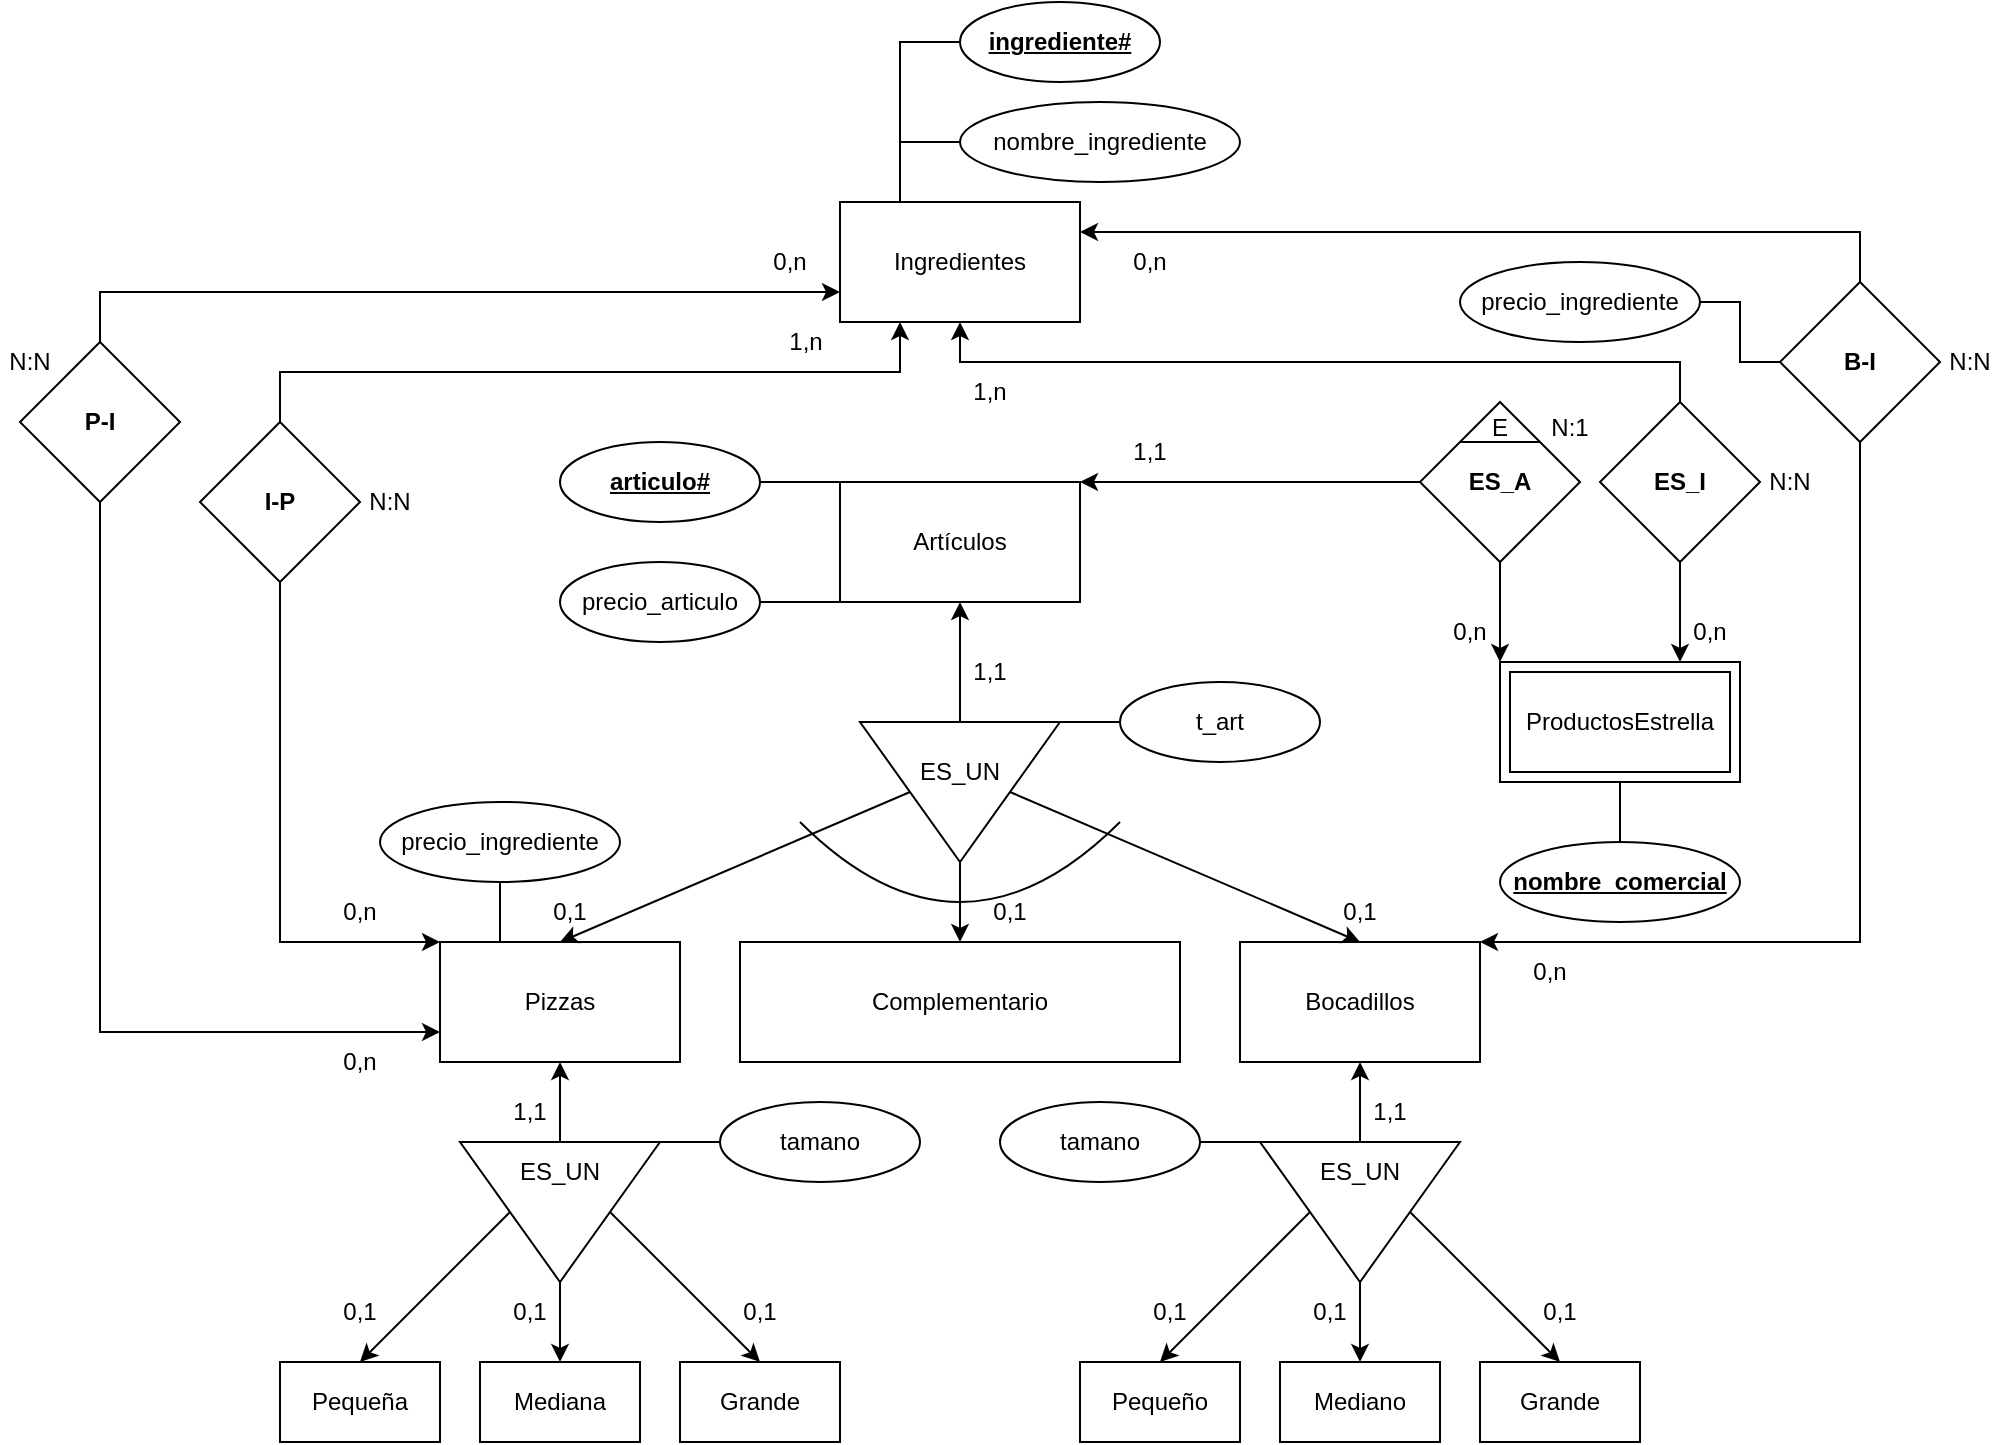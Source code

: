 <mxfile version="24.7.17">
  <diagram name="Page-1" id="9NPzJawyI3JbT69CDe69">
    <mxGraphModel dx="2289" dy="1373" grid="1" gridSize="10" guides="1" tooltips="1" connect="1" arrows="1" fold="1" page="1" pageScale="1" pageWidth="1200" pageHeight="1200" math="0" shadow="0">
      <root>
        <mxCell id="0" />
        <mxCell id="1" parent="0" />
        <mxCell id="IIv_lqPlJxyJq2wkpAyu-8" style="edgeStyle=orthogonalEdgeStyle;rounded=0;orthogonalLoop=1;jettySize=auto;html=1;exitX=0.25;exitY=0;exitDx=0;exitDy=0;entryX=0;entryY=0.5;entryDx=0;entryDy=0;endArrow=none;endFill=0;" edge="1" parent="1" source="IIv_lqPlJxyJq2wkpAyu-1" target="IIv_lqPlJxyJq2wkpAyu-6">
          <mxGeometry relative="1" as="geometry" />
        </mxCell>
        <mxCell id="IIv_lqPlJxyJq2wkpAyu-9" style="edgeStyle=orthogonalEdgeStyle;rounded=0;orthogonalLoop=1;jettySize=auto;html=1;exitX=0.25;exitY=0;exitDx=0;exitDy=0;entryX=0;entryY=0.5;entryDx=0;entryDy=0;endArrow=none;endFill=0;" edge="1" parent="1" source="IIv_lqPlJxyJq2wkpAyu-1" target="IIv_lqPlJxyJq2wkpAyu-7">
          <mxGeometry relative="1" as="geometry" />
        </mxCell>
        <mxCell id="IIv_lqPlJxyJq2wkpAyu-1" value="Ingredientes" style="rounded=0;whiteSpace=wrap;html=1;" vertex="1" parent="1">
          <mxGeometry x="540" y="170" width="120" height="60" as="geometry" />
        </mxCell>
        <mxCell id="IIv_lqPlJxyJq2wkpAyu-12" style="edgeStyle=orthogonalEdgeStyle;rounded=0;orthogonalLoop=1;jettySize=auto;html=1;exitX=0;exitY=0;exitDx=0;exitDy=0;entryX=1;entryY=0.5;entryDx=0;entryDy=0;endArrow=none;endFill=0;" edge="1" parent="1" source="IIv_lqPlJxyJq2wkpAyu-2" target="IIv_lqPlJxyJq2wkpAyu-10">
          <mxGeometry relative="1" as="geometry">
            <Array as="points">
              <mxPoint x="530" y="310" />
              <mxPoint x="530" y="310" />
            </Array>
          </mxGeometry>
        </mxCell>
        <mxCell id="IIv_lqPlJxyJq2wkpAyu-13" style="edgeStyle=orthogonalEdgeStyle;rounded=0;orthogonalLoop=1;jettySize=auto;html=1;exitX=0;exitY=1;exitDx=0;exitDy=0;entryX=1;entryY=0.5;entryDx=0;entryDy=0;endArrow=none;endFill=0;" edge="1" parent="1" source="IIv_lqPlJxyJq2wkpAyu-2" target="IIv_lqPlJxyJq2wkpAyu-11">
          <mxGeometry relative="1" as="geometry">
            <Array as="points">
              <mxPoint x="530" y="370" />
              <mxPoint x="530" y="370" />
            </Array>
          </mxGeometry>
        </mxCell>
        <mxCell id="IIv_lqPlJxyJq2wkpAyu-2" value="Artículos" style="rounded=0;whiteSpace=wrap;html=1;" vertex="1" parent="1">
          <mxGeometry x="540" y="310" width="120" height="60" as="geometry" />
        </mxCell>
        <mxCell id="IIv_lqPlJxyJq2wkpAyu-3" value="Complementario" style="rounded=0;whiteSpace=wrap;html=1;" vertex="1" parent="1">
          <mxGeometry x="490" y="540" width="220" height="60" as="geometry" />
        </mxCell>
        <mxCell id="IIv_lqPlJxyJq2wkpAyu-75" style="edgeStyle=orthogonalEdgeStyle;rounded=0;orthogonalLoop=1;jettySize=auto;html=1;exitX=0.25;exitY=0;exitDx=0;exitDy=0;entryX=0.5;entryY=1;entryDx=0;entryDy=0;endArrow=none;endFill=0;" edge="1" parent="1" source="IIv_lqPlJxyJq2wkpAyu-4" target="IIv_lqPlJxyJq2wkpAyu-74">
          <mxGeometry relative="1" as="geometry" />
        </mxCell>
        <mxCell id="IIv_lqPlJxyJq2wkpAyu-4" value="Pizzas" style="rounded=0;whiteSpace=wrap;html=1;" vertex="1" parent="1">
          <mxGeometry x="340" y="540" width="120" height="60" as="geometry" />
        </mxCell>
        <mxCell id="IIv_lqPlJxyJq2wkpAyu-5" value="Bocadillos" style="rounded=0;whiteSpace=wrap;html=1;" vertex="1" parent="1">
          <mxGeometry x="740" y="540" width="120" height="60" as="geometry" />
        </mxCell>
        <mxCell id="IIv_lqPlJxyJq2wkpAyu-6" value="ingrediente#" style="ellipse;whiteSpace=wrap;html=1;align=center;fontStyle=5;" vertex="1" parent="1">
          <mxGeometry x="600" y="70" width="100" height="40" as="geometry" />
        </mxCell>
        <mxCell id="IIv_lqPlJxyJq2wkpAyu-7" value="nombre_ingrediente" style="ellipse;whiteSpace=wrap;html=1;align=center;" vertex="1" parent="1">
          <mxGeometry x="600" y="120" width="140" height="40" as="geometry" />
        </mxCell>
        <mxCell id="IIv_lqPlJxyJq2wkpAyu-10" value="articulo#" style="ellipse;whiteSpace=wrap;html=1;align=center;fontStyle=5;" vertex="1" parent="1">
          <mxGeometry x="400" y="290" width="100" height="40" as="geometry" />
        </mxCell>
        <mxCell id="IIv_lqPlJxyJq2wkpAyu-11" value="precio_articulo" style="ellipse;whiteSpace=wrap;html=1;align=center;" vertex="1" parent="1">
          <mxGeometry x="400" y="350" width="100" height="40" as="geometry" />
        </mxCell>
        <mxCell id="IIv_lqPlJxyJq2wkpAyu-18" style="edgeStyle=orthogonalEdgeStyle;rounded=0;orthogonalLoop=1;jettySize=auto;html=1;exitX=0;exitY=0;exitDx=50;exitDy=0;exitPerimeter=0;entryX=0.5;entryY=0;entryDx=0;entryDy=0;" edge="1" parent="1" source="IIv_lqPlJxyJq2wkpAyu-15" target="IIv_lqPlJxyJq2wkpAyu-3">
          <mxGeometry relative="1" as="geometry" />
        </mxCell>
        <mxCell id="IIv_lqPlJxyJq2wkpAyu-19" style="rounded=0;orthogonalLoop=1;jettySize=auto;html=1;exitX=0;exitY=0;exitDx=75;exitDy=35;exitPerimeter=0;entryX=0.5;entryY=0;entryDx=0;entryDy=0;" edge="1" parent="1" source="IIv_lqPlJxyJq2wkpAyu-15" target="IIv_lqPlJxyJq2wkpAyu-4">
          <mxGeometry relative="1" as="geometry" />
        </mxCell>
        <mxCell id="IIv_lqPlJxyJq2wkpAyu-20" style="rounded=0;orthogonalLoop=1;jettySize=auto;html=1;exitX=0;exitY=0;exitDx=25;exitDy=35;exitPerimeter=0;entryX=0.5;entryY=0;entryDx=0;entryDy=0;" edge="1" parent="1" source="IIv_lqPlJxyJq2wkpAyu-15" target="IIv_lqPlJxyJq2wkpAyu-5">
          <mxGeometry relative="1" as="geometry" />
        </mxCell>
        <mxCell id="IIv_lqPlJxyJq2wkpAyu-27" value="" style="group" vertex="1" connectable="0" parent="1">
          <mxGeometry x="520" y="430" width="160" height="90" as="geometry" />
        </mxCell>
        <mxCell id="IIv_lqPlJxyJq2wkpAyu-21" value="" style="curved=1;endArrow=none;html=1;rounded=0;endFill=0;" edge="1" parent="IIv_lqPlJxyJq2wkpAyu-27">
          <mxGeometry width="50" height="50" relative="1" as="geometry">
            <mxPoint y="50" as="sourcePoint" />
            <mxPoint x="160" y="50" as="targetPoint" />
            <Array as="points">
              <mxPoint x="40" y="90" />
              <mxPoint x="120" y="90" />
            </Array>
          </mxGeometry>
        </mxCell>
        <mxCell id="IIv_lqPlJxyJq2wkpAyu-23" value="" style="group" vertex="1" connectable="0" parent="IIv_lqPlJxyJq2wkpAyu-27">
          <mxGeometry x="30" width="100" height="70" as="geometry" />
        </mxCell>
        <mxCell id="IIv_lqPlJxyJq2wkpAyu-15" value="" style="verticalLabelPosition=bottom;verticalAlign=top;html=1;shape=mxgraph.basic.acute_triangle;dx=0.5;direction=west;" vertex="1" parent="IIv_lqPlJxyJq2wkpAyu-23">
          <mxGeometry width="100" height="70" as="geometry" />
        </mxCell>
        <mxCell id="IIv_lqPlJxyJq2wkpAyu-22" value="ES_UN" style="text;html=1;align=center;verticalAlign=middle;whiteSpace=wrap;rounded=0;" vertex="1" parent="IIv_lqPlJxyJq2wkpAyu-23">
          <mxGeometry x="20" y="10" width="60" height="30" as="geometry" />
        </mxCell>
        <mxCell id="IIv_lqPlJxyJq2wkpAyu-28" value="t_art" style="ellipse;whiteSpace=wrap;html=1;align=center;" vertex="1" parent="1">
          <mxGeometry x="680" y="410" width="100" height="40" as="geometry" />
        </mxCell>
        <mxCell id="IIv_lqPlJxyJq2wkpAyu-29" style="edgeStyle=orthogonalEdgeStyle;rounded=0;orthogonalLoop=1;jettySize=auto;html=1;exitX=0;exitY=1;exitDx=0;exitDy=0;exitPerimeter=0;entryX=0;entryY=0.5;entryDx=0;entryDy=0;endArrow=none;endFill=0;" edge="1" parent="1" source="IIv_lqPlJxyJq2wkpAyu-15" target="IIv_lqPlJxyJq2wkpAyu-28">
          <mxGeometry relative="1" as="geometry">
            <Array as="points">
              <mxPoint x="660" y="430" />
              <mxPoint x="660" y="430" />
            </Array>
          </mxGeometry>
        </mxCell>
        <mxCell id="IIv_lqPlJxyJq2wkpAyu-33" style="edgeStyle=orthogonalEdgeStyle;rounded=0;orthogonalLoop=1;jettySize=auto;html=1;exitX=0.5;exitY=1;exitDx=0;exitDy=0;exitPerimeter=0;entryX=0.5;entryY=1;entryDx=0;entryDy=0;" edge="1" parent="1" source="IIv_lqPlJxyJq2wkpAyu-15" target="IIv_lqPlJxyJq2wkpAyu-2">
          <mxGeometry relative="1" as="geometry" />
        </mxCell>
        <mxCell id="IIv_lqPlJxyJq2wkpAyu-34" style="edgeStyle=orthogonalEdgeStyle;rounded=0;orthogonalLoop=1;jettySize=auto;html=1;exitX=0.5;exitY=1;exitDx=0;exitDy=0;exitPerimeter=0;entryX=0.5;entryY=1;entryDx=0;entryDy=0;" edge="1" parent="1" source="IIv_lqPlJxyJq2wkpAyu-31" target="IIv_lqPlJxyJq2wkpAyu-4">
          <mxGeometry relative="1" as="geometry" />
        </mxCell>
        <mxCell id="IIv_lqPlJxyJq2wkpAyu-35" value="Pequeña" style="rounded=0;whiteSpace=wrap;html=1;" vertex="1" parent="1">
          <mxGeometry x="260" y="750" width="80" height="40" as="geometry" />
        </mxCell>
        <mxCell id="IIv_lqPlJxyJq2wkpAyu-36" value="Mediana" style="rounded=0;whiteSpace=wrap;html=1;" vertex="1" parent="1">
          <mxGeometry x="360" y="750" width="80" height="40" as="geometry" />
        </mxCell>
        <mxCell id="IIv_lqPlJxyJq2wkpAyu-37" value="Grande" style="rounded=0;whiteSpace=wrap;html=1;" vertex="1" parent="1">
          <mxGeometry x="460" y="750" width="80" height="40" as="geometry" />
        </mxCell>
        <mxCell id="IIv_lqPlJxyJq2wkpAyu-38" style="rounded=0;orthogonalLoop=1;jettySize=auto;html=1;exitX=0;exitY=0;exitDx=75;exitDy=35;exitPerimeter=0;entryX=0.5;entryY=0;entryDx=0;entryDy=0;" edge="1" parent="1" source="IIv_lqPlJxyJq2wkpAyu-31" target="IIv_lqPlJxyJq2wkpAyu-35">
          <mxGeometry relative="1" as="geometry" />
        </mxCell>
        <mxCell id="IIv_lqPlJxyJq2wkpAyu-39" style="rounded=0;orthogonalLoop=1;jettySize=auto;html=1;exitX=0;exitY=0;exitDx=25;exitDy=35;exitPerimeter=0;entryX=0.5;entryY=0;entryDx=0;entryDy=0;" edge="1" parent="1" source="IIv_lqPlJxyJq2wkpAyu-31" target="IIv_lqPlJxyJq2wkpAyu-37">
          <mxGeometry relative="1" as="geometry" />
        </mxCell>
        <mxCell id="IIv_lqPlJxyJq2wkpAyu-40" style="edgeStyle=orthogonalEdgeStyle;rounded=0;orthogonalLoop=1;jettySize=auto;html=1;exitX=0;exitY=0;exitDx=50;exitDy=0;exitPerimeter=0;entryX=0.5;entryY=0;entryDx=0;entryDy=0;" edge="1" parent="1" source="IIv_lqPlJxyJq2wkpAyu-31" target="IIv_lqPlJxyJq2wkpAyu-36">
          <mxGeometry relative="1" as="geometry" />
        </mxCell>
        <mxCell id="IIv_lqPlJxyJq2wkpAyu-72" style="edgeStyle=orthogonalEdgeStyle;rounded=0;orthogonalLoop=1;jettySize=auto;html=1;exitX=0;exitY=1;exitDx=0;exitDy=0;exitPerimeter=0;entryX=0;entryY=0.5;entryDx=0;entryDy=0;endArrow=none;endFill=0;" edge="1" parent="1" source="IIv_lqPlJxyJq2wkpAyu-31" target="IIv_lqPlJxyJq2wkpAyu-70">
          <mxGeometry relative="1" as="geometry" />
        </mxCell>
        <mxCell id="IIv_lqPlJxyJq2wkpAyu-31" value="" style="verticalLabelPosition=bottom;verticalAlign=top;html=1;shape=mxgraph.basic.acute_triangle;dx=0.5;direction=west;" vertex="1" parent="1">
          <mxGeometry x="350" y="640" width="100" height="70" as="geometry" />
        </mxCell>
        <mxCell id="IIv_lqPlJxyJq2wkpAyu-32" value="ES_UN" style="text;html=1;align=center;verticalAlign=middle;whiteSpace=wrap;rounded=0;" vertex="1" parent="1">
          <mxGeometry x="370" y="640" width="60" height="30" as="geometry" />
        </mxCell>
        <mxCell id="IIv_lqPlJxyJq2wkpAyu-41" value="Pequeño" style="rounded=0;whiteSpace=wrap;html=1;" vertex="1" parent="1">
          <mxGeometry x="660" y="750" width="80" height="40" as="geometry" />
        </mxCell>
        <mxCell id="IIv_lqPlJxyJq2wkpAyu-42" value="Mediano" style="rounded=0;whiteSpace=wrap;html=1;" vertex="1" parent="1">
          <mxGeometry x="760" y="750" width="80" height="40" as="geometry" />
        </mxCell>
        <mxCell id="IIv_lqPlJxyJq2wkpAyu-43" value="Grande" style="rounded=0;whiteSpace=wrap;html=1;" vertex="1" parent="1">
          <mxGeometry x="860" y="750" width="80" height="40" as="geometry" />
        </mxCell>
        <mxCell id="IIv_lqPlJxyJq2wkpAyu-44" style="rounded=0;orthogonalLoop=1;jettySize=auto;html=1;exitX=0;exitY=0;exitDx=75;exitDy=35;exitPerimeter=0;entryX=0.5;entryY=0;entryDx=0;entryDy=0;" edge="1" source="IIv_lqPlJxyJq2wkpAyu-47" target="IIv_lqPlJxyJq2wkpAyu-41" parent="1">
          <mxGeometry relative="1" as="geometry" />
        </mxCell>
        <mxCell id="IIv_lqPlJxyJq2wkpAyu-45" style="rounded=0;orthogonalLoop=1;jettySize=auto;html=1;exitX=0;exitY=0;exitDx=25;exitDy=35;exitPerimeter=0;entryX=0.5;entryY=0;entryDx=0;entryDy=0;" edge="1" source="IIv_lqPlJxyJq2wkpAyu-47" target="IIv_lqPlJxyJq2wkpAyu-43" parent="1">
          <mxGeometry relative="1" as="geometry" />
        </mxCell>
        <mxCell id="IIv_lqPlJxyJq2wkpAyu-46" style="edgeStyle=orthogonalEdgeStyle;rounded=0;orthogonalLoop=1;jettySize=auto;html=1;exitX=0;exitY=0;exitDx=50;exitDy=0;exitPerimeter=0;entryX=0.5;entryY=0;entryDx=0;entryDy=0;" edge="1" source="IIv_lqPlJxyJq2wkpAyu-47" target="IIv_lqPlJxyJq2wkpAyu-42" parent="1">
          <mxGeometry relative="1" as="geometry" />
        </mxCell>
        <mxCell id="IIv_lqPlJxyJq2wkpAyu-73" style="edgeStyle=orthogonalEdgeStyle;rounded=0;orthogonalLoop=1;jettySize=auto;html=1;exitX=1;exitY=1;exitDx=0;exitDy=0;exitPerimeter=0;entryX=1;entryY=0.5;entryDx=0;entryDy=0;endArrow=none;endFill=0;" edge="1" parent="1" source="IIv_lqPlJxyJq2wkpAyu-47" target="IIv_lqPlJxyJq2wkpAyu-71">
          <mxGeometry relative="1" as="geometry" />
        </mxCell>
        <mxCell id="IIv_lqPlJxyJq2wkpAyu-47" value="" style="verticalLabelPosition=bottom;verticalAlign=top;html=1;shape=mxgraph.basic.acute_triangle;dx=0.5;direction=west;" vertex="1" parent="1">
          <mxGeometry x="750" y="640" width="100" height="70" as="geometry" />
        </mxCell>
        <mxCell id="IIv_lqPlJxyJq2wkpAyu-49" style="edgeStyle=orthogonalEdgeStyle;rounded=0;orthogonalLoop=1;jettySize=auto;html=1;exitX=0.5;exitY=0;exitDx=0;exitDy=0;entryX=0.5;entryY=1;entryDx=0;entryDy=0;" edge="1" parent="1" source="IIv_lqPlJxyJq2wkpAyu-48" target="IIv_lqPlJxyJq2wkpAyu-5">
          <mxGeometry relative="1" as="geometry" />
        </mxCell>
        <mxCell id="IIv_lqPlJxyJq2wkpAyu-48" value="ES_UN" style="text;html=1;align=center;verticalAlign=middle;whiteSpace=wrap;rounded=0;" vertex="1" parent="1">
          <mxGeometry x="770" y="640" width="60" height="30" as="geometry" />
        </mxCell>
        <mxCell id="IIv_lqPlJxyJq2wkpAyu-78" style="edgeStyle=orthogonalEdgeStyle;rounded=0;orthogonalLoop=1;jettySize=auto;html=1;exitX=0.5;exitY=1;exitDx=0;exitDy=0;entryX=0.5;entryY=0;entryDx=0;entryDy=0;endArrow=none;endFill=0;" edge="1" parent="1" source="IIv_lqPlJxyJq2wkpAyu-50" target="IIv_lqPlJxyJq2wkpAyu-77">
          <mxGeometry relative="1" as="geometry" />
        </mxCell>
        <mxCell id="IIv_lqPlJxyJq2wkpAyu-50" value="ProductosEstrella" style="shape=ext;margin=3;double=1;whiteSpace=wrap;html=1;align=center;" vertex="1" parent="1">
          <mxGeometry x="870" y="400" width="120" height="60" as="geometry" />
        </mxCell>
        <mxCell id="IIv_lqPlJxyJq2wkpAyu-53" style="edgeStyle=orthogonalEdgeStyle;rounded=0;orthogonalLoop=1;jettySize=auto;html=1;exitX=0.5;exitY=0;exitDx=0;exitDy=0;entryX=0.25;entryY=1;entryDx=0;entryDy=0;" edge="1" parent="1" source="IIv_lqPlJxyJq2wkpAyu-51" target="IIv_lqPlJxyJq2wkpAyu-1">
          <mxGeometry relative="1" as="geometry" />
        </mxCell>
        <mxCell id="IIv_lqPlJxyJq2wkpAyu-54" style="edgeStyle=orthogonalEdgeStyle;rounded=0;orthogonalLoop=1;jettySize=auto;html=1;exitX=0.5;exitY=1;exitDx=0;exitDy=0;entryX=0;entryY=0;entryDx=0;entryDy=0;" edge="1" parent="1" source="IIv_lqPlJxyJq2wkpAyu-51" target="IIv_lqPlJxyJq2wkpAyu-4">
          <mxGeometry relative="1" as="geometry">
            <Array as="points">
              <mxPoint x="260" y="540" />
            </Array>
          </mxGeometry>
        </mxCell>
        <mxCell id="IIv_lqPlJxyJq2wkpAyu-51" value="I-P" style="shape=rhombus;perimeter=rhombusPerimeter;whiteSpace=wrap;html=1;align=center;fontStyle=1" vertex="1" parent="1">
          <mxGeometry x="220" y="280" width="80" height="80" as="geometry" />
        </mxCell>
        <mxCell id="IIv_lqPlJxyJq2wkpAyu-55" style="edgeStyle=orthogonalEdgeStyle;rounded=0;orthogonalLoop=1;jettySize=auto;html=1;exitX=0.5;exitY=1;exitDx=0;exitDy=0;entryX=0;entryY=0.75;entryDx=0;entryDy=0;" edge="1" parent="1" source="IIv_lqPlJxyJq2wkpAyu-52" target="IIv_lqPlJxyJq2wkpAyu-4">
          <mxGeometry relative="1" as="geometry" />
        </mxCell>
        <mxCell id="IIv_lqPlJxyJq2wkpAyu-56" style="edgeStyle=orthogonalEdgeStyle;rounded=0;orthogonalLoop=1;jettySize=auto;html=1;exitX=0.5;exitY=0;exitDx=0;exitDy=0;entryX=0;entryY=0.75;entryDx=0;entryDy=0;" edge="1" parent="1" source="IIv_lqPlJxyJq2wkpAyu-52" target="IIv_lqPlJxyJq2wkpAyu-1">
          <mxGeometry relative="1" as="geometry" />
        </mxCell>
        <mxCell id="IIv_lqPlJxyJq2wkpAyu-52" value="P-I" style="shape=rhombus;perimeter=rhombusPerimeter;whiteSpace=wrap;html=1;align=center;fontStyle=1" vertex="1" parent="1">
          <mxGeometry x="130" y="240" width="80" height="80" as="geometry" />
        </mxCell>
        <mxCell id="IIv_lqPlJxyJq2wkpAyu-58" style="edgeStyle=orthogonalEdgeStyle;rounded=0;orthogonalLoop=1;jettySize=auto;html=1;exitX=0;exitY=0.5;exitDx=0;exitDy=0;entryX=1;entryY=0;entryDx=0;entryDy=0;" edge="1" parent="1" source="IIv_lqPlJxyJq2wkpAyu-62" target="IIv_lqPlJxyJq2wkpAyu-2">
          <mxGeometry relative="1" as="geometry">
            <mxPoint x="830.0" y="310" as="sourcePoint" />
            <Array as="points">
              <mxPoint x="840" y="310" />
            </Array>
          </mxGeometry>
        </mxCell>
        <mxCell id="IIv_lqPlJxyJq2wkpAyu-59" style="edgeStyle=orthogonalEdgeStyle;rounded=0;orthogonalLoop=1;jettySize=auto;html=1;exitX=0.5;exitY=1;exitDx=0;exitDy=0;entryX=0;entryY=0;entryDx=0;entryDy=0;" edge="1" parent="1" source="IIv_lqPlJxyJq2wkpAyu-62" target="IIv_lqPlJxyJq2wkpAyu-50">
          <mxGeometry relative="1" as="geometry">
            <mxPoint x="870.0" y="350" as="sourcePoint" />
          </mxGeometry>
        </mxCell>
        <mxCell id="IIv_lqPlJxyJq2wkpAyu-61" style="edgeStyle=orthogonalEdgeStyle;rounded=0;orthogonalLoop=1;jettySize=auto;html=1;exitX=0.5;exitY=1;exitDx=0;exitDy=0;entryX=0.75;entryY=0;entryDx=0;entryDy=0;" edge="1" parent="1" source="IIv_lqPlJxyJq2wkpAyu-60" target="IIv_lqPlJxyJq2wkpAyu-50">
          <mxGeometry relative="1" as="geometry" />
        </mxCell>
        <mxCell id="IIv_lqPlJxyJq2wkpAyu-66" style="edgeStyle=orthogonalEdgeStyle;rounded=0;orthogonalLoop=1;jettySize=auto;html=1;exitX=0.5;exitY=0;exitDx=0;exitDy=0;entryX=0.5;entryY=1;entryDx=0;entryDy=0;" edge="1" parent="1" source="IIv_lqPlJxyJq2wkpAyu-60" target="IIv_lqPlJxyJq2wkpAyu-1">
          <mxGeometry relative="1" as="geometry" />
        </mxCell>
        <mxCell id="IIv_lqPlJxyJq2wkpAyu-60" value="ES_I" style="shape=rhombus;perimeter=rhombusPerimeter;whiteSpace=wrap;html=1;align=center;fontStyle=1" vertex="1" parent="1">
          <mxGeometry x="920" y="270" width="80" height="80" as="geometry" />
        </mxCell>
        <mxCell id="IIv_lqPlJxyJq2wkpAyu-65" value="E" style="group;fontStyle=0" vertex="1" connectable="0" parent="1">
          <mxGeometry x="830" y="270" width="90" height="80" as="geometry" />
        </mxCell>
        <mxCell id="IIv_lqPlJxyJq2wkpAyu-62" value="&lt;b&gt;ES_A&lt;/b&gt;" style="shape=rhombus;perimeter=rhombusPerimeter;whiteSpace=wrap;html=1;align=center;" vertex="1" parent="IIv_lqPlJxyJq2wkpAyu-65">
          <mxGeometry width="80" height="80" as="geometry" />
        </mxCell>
        <mxCell id="IIv_lqPlJxyJq2wkpAyu-63" value="" style="endArrow=none;html=1;rounded=0;exitX=0;exitY=0;exitDx=0;exitDy=0;entryX=1;entryY=0;entryDx=0;entryDy=0;" edge="1" parent="IIv_lqPlJxyJq2wkpAyu-65" source="IIv_lqPlJxyJq2wkpAyu-62" target="IIv_lqPlJxyJq2wkpAyu-62">
          <mxGeometry width="50" height="50" relative="1" as="geometry">
            <mxPoint x="-50" y="130" as="sourcePoint" />
            <mxPoint y="80" as="targetPoint" />
          </mxGeometry>
        </mxCell>
        <mxCell id="IIv_lqPlJxyJq2wkpAyu-64" value="E" style="text;html=1;align=center;verticalAlign=middle;whiteSpace=wrap;rounded=0;" vertex="1" parent="IIv_lqPlJxyJq2wkpAyu-65">
          <mxGeometry x="30" y="8" width="20" height="10" as="geometry" />
        </mxCell>
        <mxCell id="IIv_lqPlJxyJq2wkpAyu-85" value="N:1" style="text;html=1;align=center;verticalAlign=middle;whiteSpace=wrap;rounded=0;" vertex="1" parent="IIv_lqPlJxyJq2wkpAyu-65">
          <mxGeometry x="60" y="-2" width="30" height="30" as="geometry" />
        </mxCell>
        <mxCell id="IIv_lqPlJxyJq2wkpAyu-68" style="edgeStyle=orthogonalEdgeStyle;rounded=0;orthogonalLoop=1;jettySize=auto;html=1;exitX=0.5;exitY=1;exitDx=0;exitDy=0;entryX=1;entryY=0;entryDx=0;entryDy=0;" edge="1" parent="1" source="IIv_lqPlJxyJq2wkpAyu-67" target="IIv_lqPlJxyJq2wkpAyu-5">
          <mxGeometry relative="1" as="geometry">
            <Array as="points">
              <mxPoint x="1050" y="540" />
            </Array>
          </mxGeometry>
        </mxCell>
        <mxCell id="IIv_lqPlJxyJq2wkpAyu-69" style="edgeStyle=orthogonalEdgeStyle;rounded=0;orthogonalLoop=1;jettySize=auto;html=1;exitX=0.5;exitY=0;exitDx=0;exitDy=0;entryX=1;entryY=0.25;entryDx=0;entryDy=0;" edge="1" parent="1" source="IIv_lqPlJxyJq2wkpAyu-67" target="IIv_lqPlJxyJq2wkpAyu-1">
          <mxGeometry relative="1" as="geometry" />
        </mxCell>
        <mxCell id="IIv_lqPlJxyJq2wkpAyu-82" style="edgeStyle=orthogonalEdgeStyle;rounded=0;orthogonalLoop=1;jettySize=auto;html=1;exitX=0;exitY=0.5;exitDx=0;exitDy=0;entryX=1;entryY=0.5;entryDx=0;entryDy=0;endArrow=none;endFill=0;" edge="1" parent="1" source="IIv_lqPlJxyJq2wkpAyu-67" target="IIv_lqPlJxyJq2wkpAyu-80">
          <mxGeometry relative="1" as="geometry" />
        </mxCell>
        <mxCell id="IIv_lqPlJxyJq2wkpAyu-67" value="B-I" style="shape=rhombus;perimeter=rhombusPerimeter;whiteSpace=wrap;html=1;align=center;fontStyle=1" vertex="1" parent="1">
          <mxGeometry x="1010" y="210" width="80" height="80" as="geometry" />
        </mxCell>
        <mxCell id="IIv_lqPlJxyJq2wkpAyu-70" value="tamano" style="ellipse;whiteSpace=wrap;html=1;align=center;" vertex="1" parent="1">
          <mxGeometry x="480" y="620" width="100" height="40" as="geometry" />
        </mxCell>
        <mxCell id="IIv_lqPlJxyJq2wkpAyu-71" value="tamano" style="ellipse;whiteSpace=wrap;html=1;align=center;" vertex="1" parent="1">
          <mxGeometry x="620" y="620" width="100" height="40" as="geometry" />
        </mxCell>
        <mxCell id="IIv_lqPlJxyJq2wkpAyu-74" value="precio_ingrediente" style="ellipse;whiteSpace=wrap;html=1;align=center;" vertex="1" parent="1">
          <mxGeometry x="310" y="470" width="120" height="40" as="geometry" />
        </mxCell>
        <mxCell id="IIv_lqPlJxyJq2wkpAyu-77" value="nombre_comercial" style="ellipse;whiteSpace=wrap;html=1;align=center;fontStyle=5;" vertex="1" parent="1">
          <mxGeometry x="870" y="490" width="120" height="40" as="geometry" />
        </mxCell>
        <mxCell id="IIv_lqPlJxyJq2wkpAyu-80" value="precio_ingrediente" style="ellipse;whiteSpace=wrap;html=1;align=center;" vertex="1" parent="1">
          <mxGeometry x="850" y="200" width="120" height="40" as="geometry" />
        </mxCell>
        <mxCell id="IIv_lqPlJxyJq2wkpAyu-83" value="N:N" style="text;html=1;align=center;verticalAlign=middle;whiteSpace=wrap;rounded=0;" vertex="1" parent="1">
          <mxGeometry x="300" y="305" width="30" height="30" as="geometry" />
        </mxCell>
        <mxCell id="IIv_lqPlJxyJq2wkpAyu-84" value="N:N" style="text;html=1;align=center;verticalAlign=middle;whiteSpace=wrap;rounded=0;" vertex="1" parent="1">
          <mxGeometry x="120" y="235" width="30" height="30" as="geometry" />
        </mxCell>
        <mxCell id="IIv_lqPlJxyJq2wkpAyu-86" value="N:N" style="text;html=1;align=center;verticalAlign=middle;whiteSpace=wrap;rounded=0;" vertex="1" parent="1">
          <mxGeometry x="1000" y="295" width="30" height="30" as="geometry" />
        </mxCell>
        <mxCell id="IIv_lqPlJxyJq2wkpAyu-87" value="N:N" style="text;html=1;align=center;verticalAlign=middle;whiteSpace=wrap;rounded=0;" vertex="1" parent="1">
          <mxGeometry x="1090" y="235" width="30" height="30" as="geometry" />
        </mxCell>
        <mxCell id="IIv_lqPlJxyJq2wkpAyu-88" value="0,n" style="text;html=1;align=center;verticalAlign=middle;whiteSpace=wrap;rounded=0;" vertex="1" parent="1">
          <mxGeometry x="285" y="510" width="30" height="30" as="geometry" />
        </mxCell>
        <mxCell id="IIv_lqPlJxyJq2wkpAyu-89" value="1,n" style="text;html=1;align=center;verticalAlign=middle;whiteSpace=wrap;rounded=0;" vertex="1" parent="1">
          <mxGeometry x="508" y="225" width="30" height="30" as="geometry" />
        </mxCell>
        <mxCell id="IIv_lqPlJxyJq2wkpAyu-90" value="0,n" style="text;html=1;align=center;verticalAlign=middle;whiteSpace=wrap;rounded=0;" vertex="1" parent="1">
          <mxGeometry x="285" y="585" width="30" height="30" as="geometry" />
        </mxCell>
        <mxCell id="IIv_lqPlJxyJq2wkpAyu-91" value="0,n" style="text;html=1;align=center;verticalAlign=middle;whiteSpace=wrap;rounded=0;" vertex="1" parent="1">
          <mxGeometry x="500" y="185" width="30" height="30" as="geometry" />
        </mxCell>
        <mxCell id="IIv_lqPlJxyJq2wkpAyu-92" value="1,n" style="text;html=1;align=center;verticalAlign=middle;whiteSpace=wrap;rounded=0;" vertex="1" parent="1">
          <mxGeometry x="600" y="250" width="30" height="30" as="geometry" />
        </mxCell>
        <mxCell id="IIv_lqPlJxyJq2wkpAyu-97" value="0,n" style="text;html=1;align=center;verticalAlign=middle;whiteSpace=wrap;rounded=0;" vertex="1" parent="1">
          <mxGeometry x="680" y="185" width="30" height="30" as="geometry" />
        </mxCell>
        <mxCell id="IIv_lqPlJxyJq2wkpAyu-99" value="0,n" style="text;html=1;align=center;verticalAlign=middle;whiteSpace=wrap;rounded=0;" vertex="1" parent="1">
          <mxGeometry x="880" y="540" width="30" height="30" as="geometry" />
        </mxCell>
        <mxCell id="IIv_lqPlJxyJq2wkpAyu-100" value="0,n" style="text;html=1;align=center;verticalAlign=middle;whiteSpace=wrap;rounded=0;" vertex="1" parent="1">
          <mxGeometry x="840" y="370" width="30" height="30" as="geometry" />
        </mxCell>
        <mxCell id="IIv_lqPlJxyJq2wkpAyu-101" value="0,n" style="text;html=1;align=center;verticalAlign=middle;whiteSpace=wrap;rounded=0;" vertex="1" parent="1">
          <mxGeometry x="960" y="370" width="30" height="30" as="geometry" />
        </mxCell>
        <mxCell id="IIv_lqPlJxyJq2wkpAyu-102" value="0,1" style="text;html=1;align=center;verticalAlign=middle;whiteSpace=wrap;rounded=0;" vertex="1" parent="1">
          <mxGeometry x="785" y="510" width="30" height="30" as="geometry" />
        </mxCell>
        <mxCell id="IIv_lqPlJxyJq2wkpAyu-103" value="0,1" style="text;html=1;align=center;verticalAlign=middle;whiteSpace=wrap;rounded=0;" vertex="1" parent="1">
          <mxGeometry x="610" y="510" width="30" height="30" as="geometry" />
        </mxCell>
        <mxCell id="IIv_lqPlJxyJq2wkpAyu-105" value="0,1" style="text;html=1;align=center;verticalAlign=middle;whiteSpace=wrap;rounded=0;" vertex="1" parent="1">
          <mxGeometry x="390" y="510" width="30" height="30" as="geometry" />
        </mxCell>
        <mxCell id="IIv_lqPlJxyJq2wkpAyu-106" value="1,1" style="text;html=1;align=center;verticalAlign=middle;whiteSpace=wrap;rounded=0;" vertex="1" parent="1">
          <mxGeometry x="370" y="610" width="30" height="30" as="geometry" />
        </mxCell>
        <mxCell id="IIv_lqPlJxyJq2wkpAyu-107" value="0,1" style="text;html=1;align=center;verticalAlign=middle;whiteSpace=wrap;rounded=0;" vertex="1" parent="1">
          <mxGeometry x="285" y="710" width="30" height="30" as="geometry" />
        </mxCell>
        <mxCell id="IIv_lqPlJxyJq2wkpAyu-108" value="0,1" style="text;html=1;align=center;verticalAlign=middle;whiteSpace=wrap;rounded=0;" vertex="1" parent="1">
          <mxGeometry x="370" y="710" width="30" height="30" as="geometry" />
        </mxCell>
        <mxCell id="IIv_lqPlJxyJq2wkpAyu-109" value="0,1" style="text;html=1;align=center;verticalAlign=middle;whiteSpace=wrap;rounded=0;" vertex="1" parent="1">
          <mxGeometry x="485" y="710" width="30" height="30" as="geometry" />
        </mxCell>
        <mxCell id="IIv_lqPlJxyJq2wkpAyu-110" value="0,1" style="text;html=1;align=center;verticalAlign=middle;whiteSpace=wrap;rounded=0;" vertex="1" parent="1">
          <mxGeometry x="690" y="710" width="30" height="30" as="geometry" />
        </mxCell>
        <mxCell id="IIv_lqPlJxyJq2wkpAyu-111" value="0,1" style="text;html=1;align=center;verticalAlign=middle;whiteSpace=wrap;rounded=0;" vertex="1" parent="1">
          <mxGeometry x="770" y="710" width="30" height="30" as="geometry" />
        </mxCell>
        <mxCell id="IIv_lqPlJxyJq2wkpAyu-112" value="0,1" style="text;html=1;align=center;verticalAlign=middle;whiteSpace=wrap;rounded=0;" vertex="1" parent="1">
          <mxGeometry x="885" y="710" width="30" height="30" as="geometry" />
        </mxCell>
        <mxCell id="IIv_lqPlJxyJq2wkpAyu-113" value="1,1" style="text;html=1;align=center;verticalAlign=middle;whiteSpace=wrap;rounded=0;" vertex="1" parent="1">
          <mxGeometry x="800" y="610" width="30" height="30" as="geometry" />
        </mxCell>
        <mxCell id="IIv_lqPlJxyJq2wkpAyu-114" value="1,1" style="text;html=1;align=center;verticalAlign=middle;whiteSpace=wrap;rounded=0;" vertex="1" parent="1">
          <mxGeometry x="600" y="390" width="30" height="30" as="geometry" />
        </mxCell>
        <mxCell id="IIv_lqPlJxyJq2wkpAyu-115" value="1,1" style="text;html=1;align=center;verticalAlign=middle;whiteSpace=wrap;rounded=0;" vertex="1" parent="1">
          <mxGeometry x="680" y="280" width="30" height="30" as="geometry" />
        </mxCell>
      </root>
    </mxGraphModel>
  </diagram>
</mxfile>

